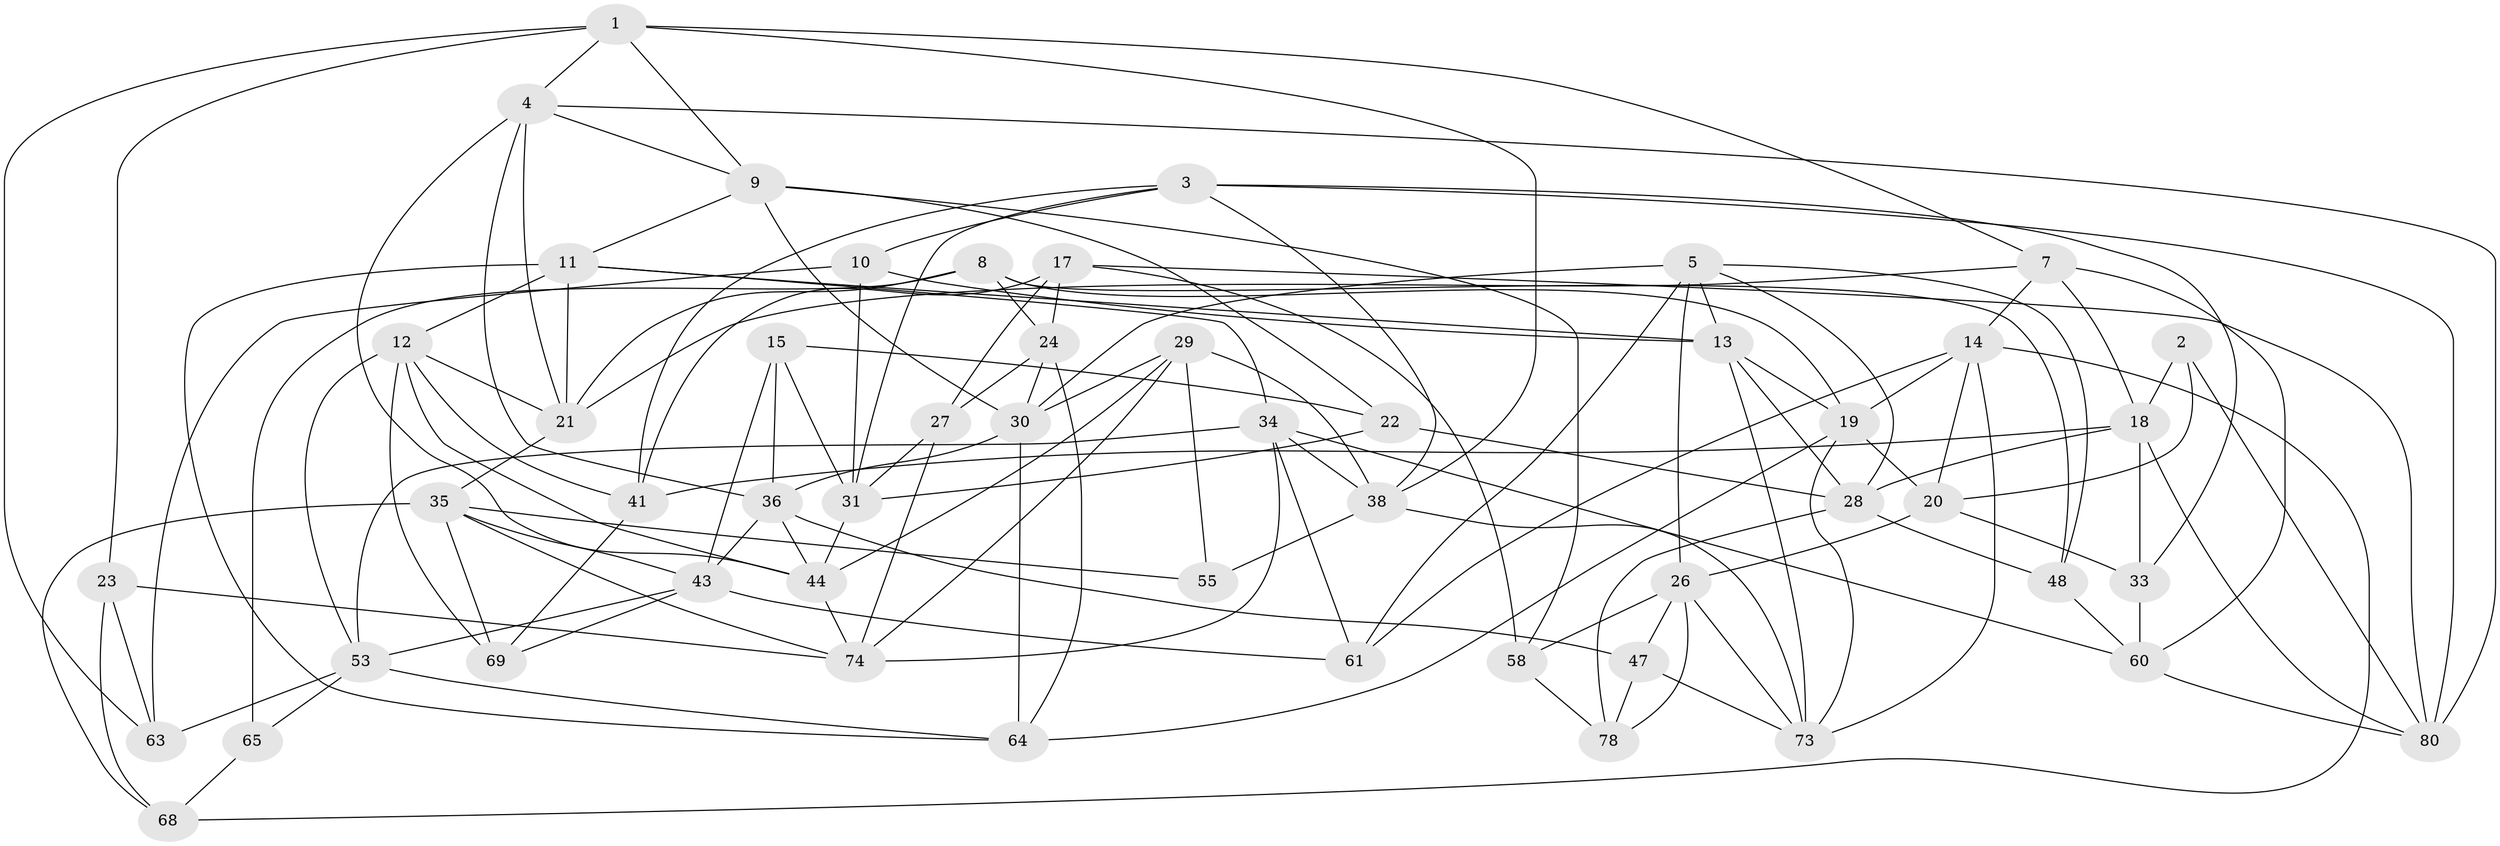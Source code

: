 // original degree distribution, {4: 1.0}
// Generated by graph-tools (version 1.1) at 2025/42/03/06/25 10:42:19]
// undirected, 52 vertices, 133 edges
graph export_dot {
graph [start="1"]
  node [color=gray90,style=filled];
  1 [super="+6"];
  2;
  3 [super="+32"];
  4 [super="+84"];
  5 [super="+39"];
  7 [super="+77"];
  8 [super="+16"];
  9 [super="+75"];
  10;
  11 [super="+46"];
  12 [super="+51"];
  13 [super="+42"];
  14 [super="+82"];
  15;
  17 [super="+37"];
  18 [super="+25"];
  19 [super="+52"];
  20 [super="+62"];
  21 [super="+76"];
  22;
  23;
  24 [super="+45"];
  26 [super="+70"];
  27;
  28 [super="+67"];
  29 [super="+50"];
  30 [super="+57"];
  31 [super="+83"];
  33;
  34 [super="+40"];
  35 [super="+66"];
  36 [super="+56"];
  38 [super="+49"];
  41 [super="+54"];
  43 [super="+85"];
  44 [super="+59"];
  47;
  48;
  53 [super="+71"];
  55;
  58;
  60 [super="+72"];
  61;
  63;
  64 [super="+87"];
  65;
  68;
  69;
  73 [super="+86"];
  74 [super="+79"];
  78;
  80 [super="+81"];
  1 -- 4;
  1 -- 63;
  1 -- 7;
  1 -- 23;
  1 -- 9;
  1 -- 38;
  2 -- 20 [weight=2];
  2 -- 18;
  2 -- 80;
  3 -- 10;
  3 -- 80;
  3 -- 33;
  3 -- 41;
  3 -- 31;
  3 -- 38;
  4 -- 44;
  4 -- 9;
  4 -- 80;
  4 -- 21;
  4 -- 36;
  5 -- 30;
  5 -- 48;
  5 -- 61;
  5 -- 28;
  5 -- 26;
  5 -- 13;
  7 -- 60 [weight=2];
  7 -- 18;
  7 -- 21;
  7 -- 14;
  8 -- 21;
  8 -- 65 [weight=2];
  8 -- 19;
  8 -- 48;
  8 -- 24;
  9 -- 58;
  9 -- 30;
  9 -- 22;
  9 -- 11;
  10 -- 63;
  10 -- 31;
  10 -- 13;
  11 -- 34;
  11 -- 13;
  11 -- 64;
  11 -- 12;
  11 -- 21;
  12 -- 41;
  12 -- 53;
  12 -- 69;
  12 -- 21;
  12 -- 44;
  13 -- 28;
  13 -- 73;
  13 -- 19;
  14 -- 73;
  14 -- 68;
  14 -- 19;
  14 -- 20;
  14 -- 61;
  15 -- 22;
  15 -- 36;
  15 -- 43;
  15 -- 31;
  17 -- 58;
  17 -- 24;
  17 -- 27;
  17 -- 41 [weight=2];
  17 -- 80;
  18 -- 33;
  18 -- 41;
  18 -- 28;
  18 -- 80;
  19 -- 73;
  19 -- 20;
  19 -- 64;
  20 -- 26;
  20 -- 33;
  21 -- 35;
  22 -- 31;
  22 -- 28;
  23 -- 74;
  23 -- 68;
  23 -- 63;
  24 -- 27;
  24 -- 64 [weight=2];
  24 -- 30;
  26 -- 73;
  26 -- 58;
  26 -- 78;
  26 -- 47;
  27 -- 31;
  27 -- 74;
  28 -- 78;
  28 -- 48;
  29 -- 38;
  29 -- 55 [weight=2];
  29 -- 74;
  29 -- 44;
  29 -- 30;
  30 -- 36;
  30 -- 64;
  31 -- 44;
  33 -- 60;
  34 -- 53;
  34 -- 61;
  34 -- 38;
  34 -- 60;
  34 -- 74;
  35 -- 69;
  35 -- 55;
  35 -- 43;
  35 -- 74;
  35 -- 68;
  36 -- 44;
  36 -- 43;
  36 -- 47;
  38 -- 73;
  38 -- 55;
  41 -- 69;
  43 -- 53;
  43 -- 61;
  43 -- 69;
  44 -- 74;
  47 -- 73;
  47 -- 78;
  48 -- 60;
  53 -- 64;
  53 -- 65;
  53 -- 63;
  58 -- 78;
  60 -- 80;
  65 -- 68;
}
